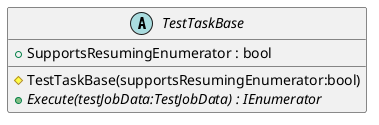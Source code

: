 @startuml
abstract class TestTaskBase {
    + SupportsResumingEnumerator : bool
    # TestTaskBase(supportsResumingEnumerator:bool)
    + {abstract} Execute(testJobData:TestJobData) : IEnumerator
}
@enduml
